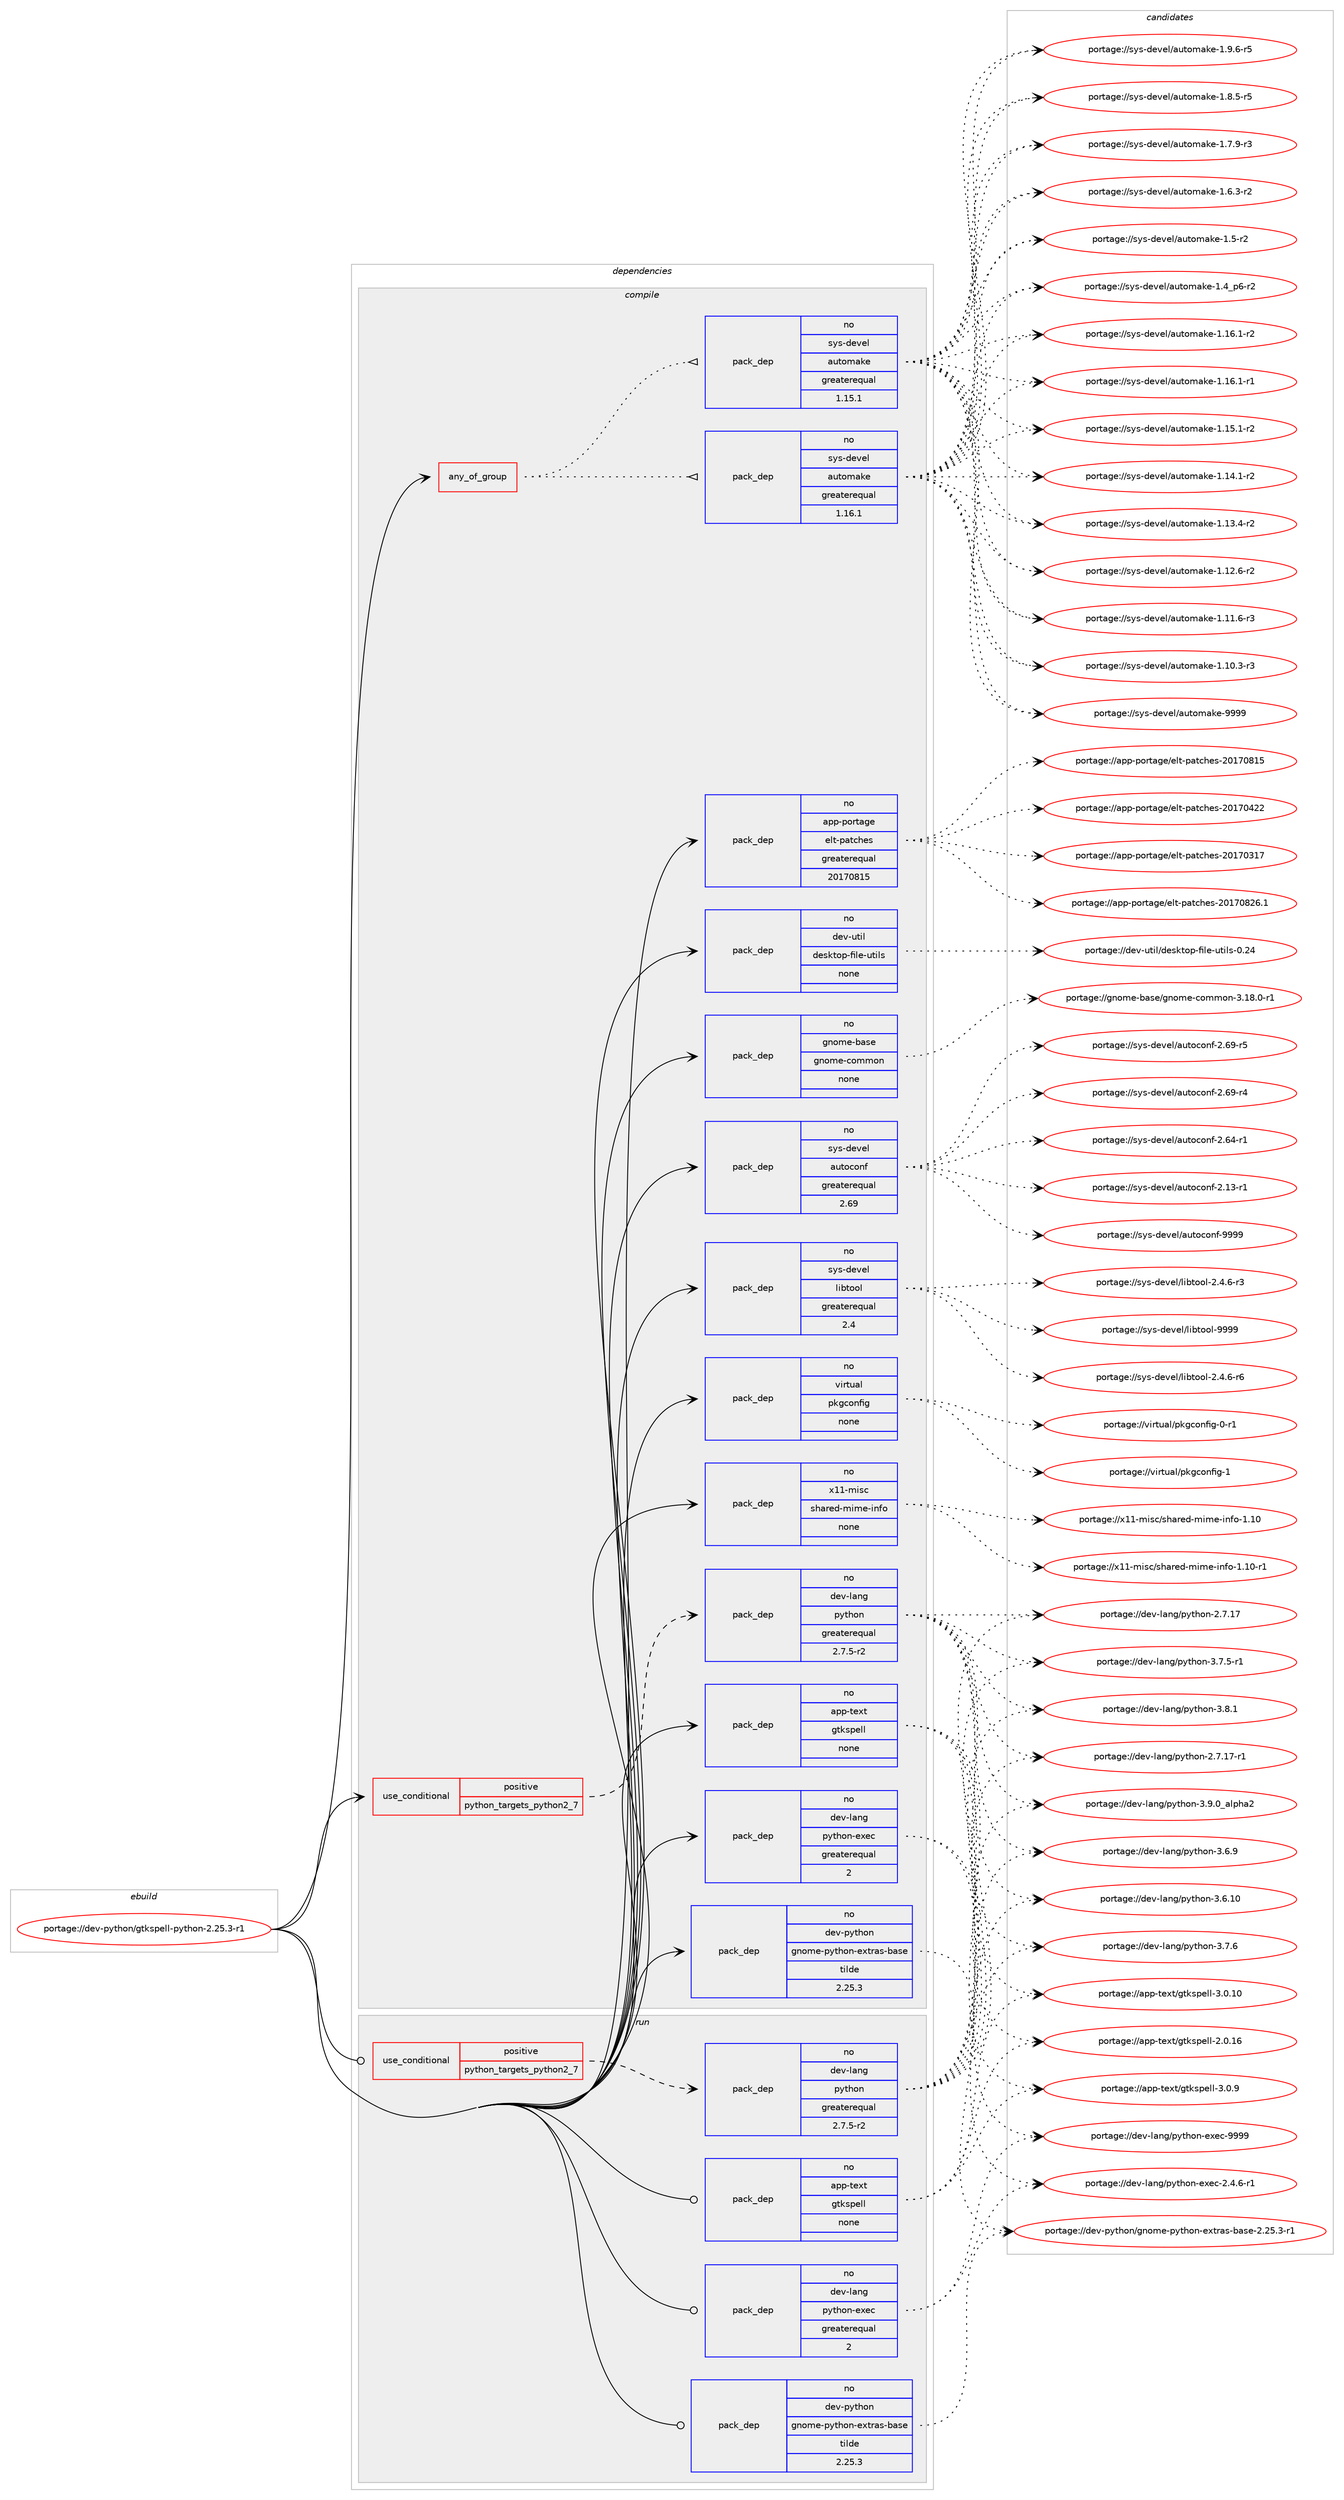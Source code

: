 digraph prolog {

# *************
# Graph options
# *************

newrank=true;
concentrate=true;
compound=true;
graph [rankdir=LR,fontname=Helvetica,fontsize=10,ranksep=1.5];#, ranksep=2.5, nodesep=0.2];
edge  [arrowhead=vee];
node  [fontname=Helvetica,fontsize=10];

# **********
# The ebuild
# **********

subgraph cluster_leftcol {
color=gray;
label=<<i>ebuild</i>>;
id [label="portage://dev-python/gtkspell-python-2.25.3-r1", color=red, width=4, href="../dev-python/gtkspell-python-2.25.3-r1.svg"];
}

# ****************
# The dependencies
# ****************

subgraph cluster_midcol {
color=gray;
label=<<i>dependencies</i>>;
subgraph cluster_compile {
fillcolor="#eeeeee";
style=filled;
label=<<i>compile</i>>;
subgraph any4770 {
dependency457393 [label=<<TABLE BORDER="0" CELLBORDER="1" CELLSPACING="0" CELLPADDING="4"><TR><TD CELLPADDING="10">any_of_group</TD></TR></TABLE>>, shape=none, color=red];subgraph pack337380 {
dependency457394 [label=<<TABLE BORDER="0" CELLBORDER="1" CELLSPACING="0" CELLPADDING="4" WIDTH="220"><TR><TD ROWSPAN="6" CELLPADDING="30">pack_dep</TD></TR><TR><TD WIDTH="110">no</TD></TR><TR><TD>sys-devel</TD></TR><TR><TD>automake</TD></TR><TR><TD>greaterequal</TD></TR><TR><TD>1.16.1</TD></TR></TABLE>>, shape=none, color=blue];
}
dependency457393:e -> dependency457394:w [weight=20,style="dotted",arrowhead="oinv"];
subgraph pack337381 {
dependency457395 [label=<<TABLE BORDER="0" CELLBORDER="1" CELLSPACING="0" CELLPADDING="4" WIDTH="220"><TR><TD ROWSPAN="6" CELLPADDING="30">pack_dep</TD></TR><TR><TD WIDTH="110">no</TD></TR><TR><TD>sys-devel</TD></TR><TR><TD>automake</TD></TR><TR><TD>greaterequal</TD></TR><TR><TD>1.15.1</TD></TR></TABLE>>, shape=none, color=blue];
}
dependency457393:e -> dependency457395:w [weight=20,style="dotted",arrowhead="oinv"];
}
id:e -> dependency457393:w [weight=20,style="solid",arrowhead="vee"];
subgraph cond115030 {
dependency457396 [label=<<TABLE BORDER="0" CELLBORDER="1" CELLSPACING="0" CELLPADDING="4"><TR><TD ROWSPAN="3" CELLPADDING="10">use_conditional</TD></TR><TR><TD>positive</TD></TR><TR><TD>python_targets_python2_7</TD></TR></TABLE>>, shape=none, color=red];
subgraph pack337382 {
dependency457397 [label=<<TABLE BORDER="0" CELLBORDER="1" CELLSPACING="0" CELLPADDING="4" WIDTH="220"><TR><TD ROWSPAN="6" CELLPADDING="30">pack_dep</TD></TR><TR><TD WIDTH="110">no</TD></TR><TR><TD>dev-lang</TD></TR><TR><TD>python</TD></TR><TR><TD>greaterequal</TD></TR><TR><TD>2.7.5-r2</TD></TR></TABLE>>, shape=none, color=blue];
}
dependency457396:e -> dependency457397:w [weight=20,style="dashed",arrowhead="vee"];
}
id:e -> dependency457396:w [weight=20,style="solid",arrowhead="vee"];
subgraph pack337383 {
dependency457398 [label=<<TABLE BORDER="0" CELLBORDER="1" CELLSPACING="0" CELLPADDING="4" WIDTH="220"><TR><TD ROWSPAN="6" CELLPADDING="30">pack_dep</TD></TR><TR><TD WIDTH="110">no</TD></TR><TR><TD>app-portage</TD></TR><TR><TD>elt-patches</TD></TR><TR><TD>greaterequal</TD></TR><TR><TD>20170815</TD></TR></TABLE>>, shape=none, color=blue];
}
id:e -> dependency457398:w [weight=20,style="solid",arrowhead="vee"];
subgraph pack337384 {
dependency457399 [label=<<TABLE BORDER="0" CELLBORDER="1" CELLSPACING="0" CELLPADDING="4" WIDTH="220"><TR><TD ROWSPAN="6" CELLPADDING="30">pack_dep</TD></TR><TR><TD WIDTH="110">no</TD></TR><TR><TD>app-text</TD></TR><TR><TD>gtkspell</TD></TR><TR><TD>none</TD></TR><TR><TD></TD></TR></TABLE>>, shape=none, color=blue];
}
id:e -> dependency457399:w [weight=20,style="solid",arrowhead="vee"];
subgraph pack337385 {
dependency457400 [label=<<TABLE BORDER="0" CELLBORDER="1" CELLSPACING="0" CELLPADDING="4" WIDTH="220"><TR><TD ROWSPAN="6" CELLPADDING="30">pack_dep</TD></TR><TR><TD WIDTH="110">no</TD></TR><TR><TD>dev-lang</TD></TR><TR><TD>python-exec</TD></TR><TR><TD>greaterequal</TD></TR><TR><TD>2</TD></TR></TABLE>>, shape=none, color=blue];
}
id:e -> dependency457400:w [weight=20,style="solid",arrowhead="vee"];
subgraph pack337386 {
dependency457401 [label=<<TABLE BORDER="0" CELLBORDER="1" CELLSPACING="0" CELLPADDING="4" WIDTH="220"><TR><TD ROWSPAN="6" CELLPADDING="30">pack_dep</TD></TR><TR><TD WIDTH="110">no</TD></TR><TR><TD>dev-python</TD></TR><TR><TD>gnome-python-extras-base</TD></TR><TR><TD>tilde</TD></TR><TR><TD>2.25.3</TD></TR></TABLE>>, shape=none, color=blue];
}
id:e -> dependency457401:w [weight=20,style="solid",arrowhead="vee"];
subgraph pack337387 {
dependency457402 [label=<<TABLE BORDER="0" CELLBORDER="1" CELLSPACING="0" CELLPADDING="4" WIDTH="220"><TR><TD ROWSPAN="6" CELLPADDING="30">pack_dep</TD></TR><TR><TD WIDTH="110">no</TD></TR><TR><TD>dev-util</TD></TR><TR><TD>desktop-file-utils</TD></TR><TR><TD>none</TD></TR><TR><TD></TD></TR></TABLE>>, shape=none, color=blue];
}
id:e -> dependency457402:w [weight=20,style="solid",arrowhead="vee"];
subgraph pack337388 {
dependency457403 [label=<<TABLE BORDER="0" CELLBORDER="1" CELLSPACING="0" CELLPADDING="4" WIDTH="220"><TR><TD ROWSPAN="6" CELLPADDING="30">pack_dep</TD></TR><TR><TD WIDTH="110">no</TD></TR><TR><TD>gnome-base</TD></TR><TR><TD>gnome-common</TD></TR><TR><TD>none</TD></TR><TR><TD></TD></TR></TABLE>>, shape=none, color=blue];
}
id:e -> dependency457403:w [weight=20,style="solid",arrowhead="vee"];
subgraph pack337389 {
dependency457404 [label=<<TABLE BORDER="0" CELLBORDER="1" CELLSPACING="0" CELLPADDING="4" WIDTH="220"><TR><TD ROWSPAN="6" CELLPADDING="30">pack_dep</TD></TR><TR><TD WIDTH="110">no</TD></TR><TR><TD>sys-devel</TD></TR><TR><TD>autoconf</TD></TR><TR><TD>greaterequal</TD></TR><TR><TD>2.69</TD></TR></TABLE>>, shape=none, color=blue];
}
id:e -> dependency457404:w [weight=20,style="solid",arrowhead="vee"];
subgraph pack337390 {
dependency457405 [label=<<TABLE BORDER="0" CELLBORDER="1" CELLSPACING="0" CELLPADDING="4" WIDTH="220"><TR><TD ROWSPAN="6" CELLPADDING="30">pack_dep</TD></TR><TR><TD WIDTH="110">no</TD></TR><TR><TD>sys-devel</TD></TR><TR><TD>libtool</TD></TR><TR><TD>greaterequal</TD></TR><TR><TD>2.4</TD></TR></TABLE>>, shape=none, color=blue];
}
id:e -> dependency457405:w [weight=20,style="solid",arrowhead="vee"];
subgraph pack337391 {
dependency457406 [label=<<TABLE BORDER="0" CELLBORDER="1" CELLSPACING="0" CELLPADDING="4" WIDTH="220"><TR><TD ROWSPAN="6" CELLPADDING="30">pack_dep</TD></TR><TR><TD WIDTH="110">no</TD></TR><TR><TD>virtual</TD></TR><TR><TD>pkgconfig</TD></TR><TR><TD>none</TD></TR><TR><TD></TD></TR></TABLE>>, shape=none, color=blue];
}
id:e -> dependency457406:w [weight=20,style="solid",arrowhead="vee"];
subgraph pack337392 {
dependency457407 [label=<<TABLE BORDER="0" CELLBORDER="1" CELLSPACING="0" CELLPADDING="4" WIDTH="220"><TR><TD ROWSPAN="6" CELLPADDING="30">pack_dep</TD></TR><TR><TD WIDTH="110">no</TD></TR><TR><TD>x11-misc</TD></TR><TR><TD>shared-mime-info</TD></TR><TR><TD>none</TD></TR><TR><TD></TD></TR></TABLE>>, shape=none, color=blue];
}
id:e -> dependency457407:w [weight=20,style="solid",arrowhead="vee"];
}
subgraph cluster_compileandrun {
fillcolor="#eeeeee";
style=filled;
label=<<i>compile and run</i>>;
}
subgraph cluster_run {
fillcolor="#eeeeee";
style=filled;
label=<<i>run</i>>;
subgraph cond115031 {
dependency457408 [label=<<TABLE BORDER="0" CELLBORDER="1" CELLSPACING="0" CELLPADDING="4"><TR><TD ROWSPAN="3" CELLPADDING="10">use_conditional</TD></TR><TR><TD>positive</TD></TR><TR><TD>python_targets_python2_7</TD></TR></TABLE>>, shape=none, color=red];
subgraph pack337393 {
dependency457409 [label=<<TABLE BORDER="0" CELLBORDER="1" CELLSPACING="0" CELLPADDING="4" WIDTH="220"><TR><TD ROWSPAN="6" CELLPADDING="30">pack_dep</TD></TR><TR><TD WIDTH="110">no</TD></TR><TR><TD>dev-lang</TD></TR><TR><TD>python</TD></TR><TR><TD>greaterequal</TD></TR><TR><TD>2.7.5-r2</TD></TR></TABLE>>, shape=none, color=blue];
}
dependency457408:e -> dependency457409:w [weight=20,style="dashed",arrowhead="vee"];
}
id:e -> dependency457408:w [weight=20,style="solid",arrowhead="odot"];
subgraph pack337394 {
dependency457410 [label=<<TABLE BORDER="0" CELLBORDER="1" CELLSPACING="0" CELLPADDING="4" WIDTH="220"><TR><TD ROWSPAN="6" CELLPADDING="30">pack_dep</TD></TR><TR><TD WIDTH="110">no</TD></TR><TR><TD>app-text</TD></TR><TR><TD>gtkspell</TD></TR><TR><TD>none</TD></TR><TR><TD></TD></TR></TABLE>>, shape=none, color=blue];
}
id:e -> dependency457410:w [weight=20,style="solid",arrowhead="odot"];
subgraph pack337395 {
dependency457411 [label=<<TABLE BORDER="0" CELLBORDER="1" CELLSPACING="0" CELLPADDING="4" WIDTH="220"><TR><TD ROWSPAN="6" CELLPADDING="30">pack_dep</TD></TR><TR><TD WIDTH="110">no</TD></TR><TR><TD>dev-lang</TD></TR><TR><TD>python-exec</TD></TR><TR><TD>greaterequal</TD></TR><TR><TD>2</TD></TR></TABLE>>, shape=none, color=blue];
}
id:e -> dependency457411:w [weight=20,style="solid",arrowhead="odot"];
subgraph pack337396 {
dependency457412 [label=<<TABLE BORDER="0" CELLBORDER="1" CELLSPACING="0" CELLPADDING="4" WIDTH="220"><TR><TD ROWSPAN="6" CELLPADDING="30">pack_dep</TD></TR><TR><TD WIDTH="110">no</TD></TR><TR><TD>dev-python</TD></TR><TR><TD>gnome-python-extras-base</TD></TR><TR><TD>tilde</TD></TR><TR><TD>2.25.3</TD></TR></TABLE>>, shape=none, color=blue];
}
id:e -> dependency457412:w [weight=20,style="solid",arrowhead="odot"];
}
}

# **************
# The candidates
# **************

subgraph cluster_choices {
rank=same;
color=gray;
label=<<i>candidates</i>>;

subgraph choice337380 {
color=black;
nodesep=1;
choice115121115451001011181011084797117116111109971071014557575757 [label="portage://sys-devel/automake-9999", color=red, width=4,href="../sys-devel/automake-9999.svg"];
choice115121115451001011181011084797117116111109971071014549465746544511453 [label="portage://sys-devel/automake-1.9.6-r5", color=red, width=4,href="../sys-devel/automake-1.9.6-r5.svg"];
choice115121115451001011181011084797117116111109971071014549465646534511453 [label="portage://sys-devel/automake-1.8.5-r5", color=red, width=4,href="../sys-devel/automake-1.8.5-r5.svg"];
choice115121115451001011181011084797117116111109971071014549465546574511451 [label="portage://sys-devel/automake-1.7.9-r3", color=red, width=4,href="../sys-devel/automake-1.7.9-r3.svg"];
choice115121115451001011181011084797117116111109971071014549465446514511450 [label="portage://sys-devel/automake-1.6.3-r2", color=red, width=4,href="../sys-devel/automake-1.6.3-r2.svg"];
choice11512111545100101118101108479711711611110997107101454946534511450 [label="portage://sys-devel/automake-1.5-r2", color=red, width=4,href="../sys-devel/automake-1.5-r2.svg"];
choice115121115451001011181011084797117116111109971071014549465295112544511450 [label="portage://sys-devel/automake-1.4_p6-r2", color=red, width=4,href="../sys-devel/automake-1.4_p6-r2.svg"];
choice11512111545100101118101108479711711611110997107101454946495446494511450 [label="portage://sys-devel/automake-1.16.1-r2", color=red, width=4,href="../sys-devel/automake-1.16.1-r2.svg"];
choice11512111545100101118101108479711711611110997107101454946495446494511449 [label="portage://sys-devel/automake-1.16.1-r1", color=red, width=4,href="../sys-devel/automake-1.16.1-r1.svg"];
choice11512111545100101118101108479711711611110997107101454946495346494511450 [label="portage://sys-devel/automake-1.15.1-r2", color=red, width=4,href="../sys-devel/automake-1.15.1-r2.svg"];
choice11512111545100101118101108479711711611110997107101454946495246494511450 [label="portage://sys-devel/automake-1.14.1-r2", color=red, width=4,href="../sys-devel/automake-1.14.1-r2.svg"];
choice11512111545100101118101108479711711611110997107101454946495146524511450 [label="portage://sys-devel/automake-1.13.4-r2", color=red, width=4,href="../sys-devel/automake-1.13.4-r2.svg"];
choice11512111545100101118101108479711711611110997107101454946495046544511450 [label="portage://sys-devel/automake-1.12.6-r2", color=red, width=4,href="../sys-devel/automake-1.12.6-r2.svg"];
choice11512111545100101118101108479711711611110997107101454946494946544511451 [label="portage://sys-devel/automake-1.11.6-r3", color=red, width=4,href="../sys-devel/automake-1.11.6-r3.svg"];
choice11512111545100101118101108479711711611110997107101454946494846514511451 [label="portage://sys-devel/automake-1.10.3-r3", color=red, width=4,href="../sys-devel/automake-1.10.3-r3.svg"];
dependency457394:e -> choice115121115451001011181011084797117116111109971071014557575757:w [style=dotted,weight="100"];
dependency457394:e -> choice115121115451001011181011084797117116111109971071014549465746544511453:w [style=dotted,weight="100"];
dependency457394:e -> choice115121115451001011181011084797117116111109971071014549465646534511453:w [style=dotted,weight="100"];
dependency457394:e -> choice115121115451001011181011084797117116111109971071014549465546574511451:w [style=dotted,weight="100"];
dependency457394:e -> choice115121115451001011181011084797117116111109971071014549465446514511450:w [style=dotted,weight="100"];
dependency457394:e -> choice11512111545100101118101108479711711611110997107101454946534511450:w [style=dotted,weight="100"];
dependency457394:e -> choice115121115451001011181011084797117116111109971071014549465295112544511450:w [style=dotted,weight="100"];
dependency457394:e -> choice11512111545100101118101108479711711611110997107101454946495446494511450:w [style=dotted,weight="100"];
dependency457394:e -> choice11512111545100101118101108479711711611110997107101454946495446494511449:w [style=dotted,weight="100"];
dependency457394:e -> choice11512111545100101118101108479711711611110997107101454946495346494511450:w [style=dotted,weight="100"];
dependency457394:e -> choice11512111545100101118101108479711711611110997107101454946495246494511450:w [style=dotted,weight="100"];
dependency457394:e -> choice11512111545100101118101108479711711611110997107101454946495146524511450:w [style=dotted,weight="100"];
dependency457394:e -> choice11512111545100101118101108479711711611110997107101454946495046544511450:w [style=dotted,weight="100"];
dependency457394:e -> choice11512111545100101118101108479711711611110997107101454946494946544511451:w [style=dotted,weight="100"];
dependency457394:e -> choice11512111545100101118101108479711711611110997107101454946494846514511451:w [style=dotted,weight="100"];
}
subgraph choice337381 {
color=black;
nodesep=1;
choice115121115451001011181011084797117116111109971071014557575757 [label="portage://sys-devel/automake-9999", color=red, width=4,href="../sys-devel/automake-9999.svg"];
choice115121115451001011181011084797117116111109971071014549465746544511453 [label="portage://sys-devel/automake-1.9.6-r5", color=red, width=4,href="../sys-devel/automake-1.9.6-r5.svg"];
choice115121115451001011181011084797117116111109971071014549465646534511453 [label="portage://sys-devel/automake-1.8.5-r5", color=red, width=4,href="../sys-devel/automake-1.8.5-r5.svg"];
choice115121115451001011181011084797117116111109971071014549465546574511451 [label="portage://sys-devel/automake-1.7.9-r3", color=red, width=4,href="../sys-devel/automake-1.7.9-r3.svg"];
choice115121115451001011181011084797117116111109971071014549465446514511450 [label="portage://sys-devel/automake-1.6.3-r2", color=red, width=4,href="../sys-devel/automake-1.6.3-r2.svg"];
choice11512111545100101118101108479711711611110997107101454946534511450 [label="portage://sys-devel/automake-1.5-r2", color=red, width=4,href="../sys-devel/automake-1.5-r2.svg"];
choice115121115451001011181011084797117116111109971071014549465295112544511450 [label="portage://sys-devel/automake-1.4_p6-r2", color=red, width=4,href="../sys-devel/automake-1.4_p6-r2.svg"];
choice11512111545100101118101108479711711611110997107101454946495446494511450 [label="portage://sys-devel/automake-1.16.1-r2", color=red, width=4,href="../sys-devel/automake-1.16.1-r2.svg"];
choice11512111545100101118101108479711711611110997107101454946495446494511449 [label="portage://sys-devel/automake-1.16.1-r1", color=red, width=4,href="../sys-devel/automake-1.16.1-r1.svg"];
choice11512111545100101118101108479711711611110997107101454946495346494511450 [label="portage://sys-devel/automake-1.15.1-r2", color=red, width=4,href="../sys-devel/automake-1.15.1-r2.svg"];
choice11512111545100101118101108479711711611110997107101454946495246494511450 [label="portage://sys-devel/automake-1.14.1-r2", color=red, width=4,href="../sys-devel/automake-1.14.1-r2.svg"];
choice11512111545100101118101108479711711611110997107101454946495146524511450 [label="portage://sys-devel/automake-1.13.4-r2", color=red, width=4,href="../sys-devel/automake-1.13.4-r2.svg"];
choice11512111545100101118101108479711711611110997107101454946495046544511450 [label="portage://sys-devel/automake-1.12.6-r2", color=red, width=4,href="../sys-devel/automake-1.12.6-r2.svg"];
choice11512111545100101118101108479711711611110997107101454946494946544511451 [label="portage://sys-devel/automake-1.11.6-r3", color=red, width=4,href="../sys-devel/automake-1.11.6-r3.svg"];
choice11512111545100101118101108479711711611110997107101454946494846514511451 [label="portage://sys-devel/automake-1.10.3-r3", color=red, width=4,href="../sys-devel/automake-1.10.3-r3.svg"];
dependency457395:e -> choice115121115451001011181011084797117116111109971071014557575757:w [style=dotted,weight="100"];
dependency457395:e -> choice115121115451001011181011084797117116111109971071014549465746544511453:w [style=dotted,weight="100"];
dependency457395:e -> choice115121115451001011181011084797117116111109971071014549465646534511453:w [style=dotted,weight="100"];
dependency457395:e -> choice115121115451001011181011084797117116111109971071014549465546574511451:w [style=dotted,weight="100"];
dependency457395:e -> choice115121115451001011181011084797117116111109971071014549465446514511450:w [style=dotted,weight="100"];
dependency457395:e -> choice11512111545100101118101108479711711611110997107101454946534511450:w [style=dotted,weight="100"];
dependency457395:e -> choice115121115451001011181011084797117116111109971071014549465295112544511450:w [style=dotted,weight="100"];
dependency457395:e -> choice11512111545100101118101108479711711611110997107101454946495446494511450:w [style=dotted,weight="100"];
dependency457395:e -> choice11512111545100101118101108479711711611110997107101454946495446494511449:w [style=dotted,weight="100"];
dependency457395:e -> choice11512111545100101118101108479711711611110997107101454946495346494511450:w [style=dotted,weight="100"];
dependency457395:e -> choice11512111545100101118101108479711711611110997107101454946495246494511450:w [style=dotted,weight="100"];
dependency457395:e -> choice11512111545100101118101108479711711611110997107101454946495146524511450:w [style=dotted,weight="100"];
dependency457395:e -> choice11512111545100101118101108479711711611110997107101454946495046544511450:w [style=dotted,weight="100"];
dependency457395:e -> choice11512111545100101118101108479711711611110997107101454946494946544511451:w [style=dotted,weight="100"];
dependency457395:e -> choice11512111545100101118101108479711711611110997107101454946494846514511451:w [style=dotted,weight="100"];
}
subgraph choice337382 {
color=black;
nodesep=1;
choice10010111845108971101034711212111610411111045514657464895971081121049750 [label="portage://dev-lang/python-3.9.0_alpha2", color=red, width=4,href="../dev-lang/python-3.9.0_alpha2.svg"];
choice100101118451089711010347112121116104111110455146564649 [label="portage://dev-lang/python-3.8.1", color=red, width=4,href="../dev-lang/python-3.8.1.svg"];
choice100101118451089711010347112121116104111110455146554654 [label="portage://dev-lang/python-3.7.6", color=red, width=4,href="../dev-lang/python-3.7.6.svg"];
choice1001011184510897110103471121211161041111104551465546534511449 [label="portage://dev-lang/python-3.7.5-r1", color=red, width=4,href="../dev-lang/python-3.7.5-r1.svg"];
choice100101118451089711010347112121116104111110455146544657 [label="portage://dev-lang/python-3.6.9", color=red, width=4,href="../dev-lang/python-3.6.9.svg"];
choice10010111845108971101034711212111610411111045514654464948 [label="portage://dev-lang/python-3.6.10", color=red, width=4,href="../dev-lang/python-3.6.10.svg"];
choice100101118451089711010347112121116104111110455046554649554511449 [label="portage://dev-lang/python-2.7.17-r1", color=red, width=4,href="../dev-lang/python-2.7.17-r1.svg"];
choice10010111845108971101034711212111610411111045504655464955 [label="portage://dev-lang/python-2.7.17", color=red, width=4,href="../dev-lang/python-2.7.17.svg"];
dependency457397:e -> choice10010111845108971101034711212111610411111045514657464895971081121049750:w [style=dotted,weight="100"];
dependency457397:e -> choice100101118451089711010347112121116104111110455146564649:w [style=dotted,weight="100"];
dependency457397:e -> choice100101118451089711010347112121116104111110455146554654:w [style=dotted,weight="100"];
dependency457397:e -> choice1001011184510897110103471121211161041111104551465546534511449:w [style=dotted,weight="100"];
dependency457397:e -> choice100101118451089711010347112121116104111110455146544657:w [style=dotted,weight="100"];
dependency457397:e -> choice10010111845108971101034711212111610411111045514654464948:w [style=dotted,weight="100"];
dependency457397:e -> choice100101118451089711010347112121116104111110455046554649554511449:w [style=dotted,weight="100"];
dependency457397:e -> choice10010111845108971101034711212111610411111045504655464955:w [style=dotted,weight="100"];
}
subgraph choice337383 {
color=black;
nodesep=1;
choice971121124511211111411697103101471011081164511297116991041011154550484955485650544649 [label="portage://app-portage/elt-patches-20170826.1", color=red, width=4,href="../app-portage/elt-patches-20170826.1.svg"];
choice97112112451121111141169710310147101108116451129711699104101115455048495548564953 [label="portage://app-portage/elt-patches-20170815", color=red, width=4,href="../app-portage/elt-patches-20170815.svg"];
choice97112112451121111141169710310147101108116451129711699104101115455048495548525050 [label="portage://app-portage/elt-patches-20170422", color=red, width=4,href="../app-portage/elt-patches-20170422.svg"];
choice97112112451121111141169710310147101108116451129711699104101115455048495548514955 [label="portage://app-portage/elt-patches-20170317", color=red, width=4,href="../app-portage/elt-patches-20170317.svg"];
dependency457398:e -> choice971121124511211111411697103101471011081164511297116991041011154550484955485650544649:w [style=dotted,weight="100"];
dependency457398:e -> choice97112112451121111141169710310147101108116451129711699104101115455048495548564953:w [style=dotted,weight="100"];
dependency457398:e -> choice97112112451121111141169710310147101108116451129711699104101115455048495548525050:w [style=dotted,weight="100"];
dependency457398:e -> choice97112112451121111141169710310147101108116451129711699104101115455048495548514955:w [style=dotted,weight="100"];
}
subgraph choice337384 {
color=black;
nodesep=1;
choice971121124511610112011647103116107115112101108108455146484657 [label="portage://app-text/gtkspell-3.0.9", color=red, width=4,href="../app-text/gtkspell-3.0.9.svg"];
choice97112112451161011201164710311610711511210110810845514648464948 [label="portage://app-text/gtkspell-3.0.10", color=red, width=4,href="../app-text/gtkspell-3.0.10.svg"];
choice97112112451161011201164710311610711511210110810845504648464954 [label="portage://app-text/gtkspell-2.0.16", color=red, width=4,href="../app-text/gtkspell-2.0.16.svg"];
dependency457399:e -> choice971121124511610112011647103116107115112101108108455146484657:w [style=dotted,weight="100"];
dependency457399:e -> choice97112112451161011201164710311610711511210110810845514648464948:w [style=dotted,weight="100"];
dependency457399:e -> choice97112112451161011201164710311610711511210110810845504648464954:w [style=dotted,weight="100"];
}
subgraph choice337385 {
color=black;
nodesep=1;
choice10010111845108971101034711212111610411111045101120101994557575757 [label="portage://dev-lang/python-exec-9999", color=red, width=4,href="../dev-lang/python-exec-9999.svg"];
choice10010111845108971101034711212111610411111045101120101994550465246544511449 [label="portage://dev-lang/python-exec-2.4.6-r1", color=red, width=4,href="../dev-lang/python-exec-2.4.6-r1.svg"];
dependency457400:e -> choice10010111845108971101034711212111610411111045101120101994557575757:w [style=dotted,weight="100"];
dependency457400:e -> choice10010111845108971101034711212111610411111045101120101994550465246544511449:w [style=dotted,weight="100"];
}
subgraph choice337386 {
color=black;
nodesep=1;
choice1001011184511212111610411111047103110111109101451121211161041111104510112011611497115459897115101455046505346514511449 [label="portage://dev-python/gnome-python-extras-base-2.25.3-r1", color=red, width=4,href="../dev-python/gnome-python-extras-base-2.25.3-r1.svg"];
dependency457401:e -> choice1001011184511212111610411111047103110111109101451121211161041111104510112011611497115459897115101455046505346514511449:w [style=dotted,weight="100"];
}
subgraph choice337387 {
color=black;
nodesep=1;
choice100101118451171161051084710010111510711611111245102105108101451171161051081154548465052 [label="portage://dev-util/desktop-file-utils-0.24", color=red, width=4,href="../dev-util/desktop-file-utils-0.24.svg"];
dependency457402:e -> choice100101118451171161051084710010111510711611111245102105108101451171161051081154548465052:w [style=dotted,weight="100"];
}
subgraph choice337388 {
color=black;
nodesep=1;
choice103110111109101459897115101471031101111091014599111109109111110455146495646484511449 [label="portage://gnome-base/gnome-common-3.18.0-r1", color=red, width=4,href="../gnome-base/gnome-common-3.18.0-r1.svg"];
dependency457403:e -> choice103110111109101459897115101471031101111091014599111109109111110455146495646484511449:w [style=dotted,weight="100"];
}
subgraph choice337389 {
color=black;
nodesep=1;
choice115121115451001011181011084797117116111991111101024557575757 [label="portage://sys-devel/autoconf-9999", color=red, width=4,href="../sys-devel/autoconf-9999.svg"];
choice1151211154510010111810110847971171161119911111010245504654574511453 [label="portage://sys-devel/autoconf-2.69-r5", color=red, width=4,href="../sys-devel/autoconf-2.69-r5.svg"];
choice1151211154510010111810110847971171161119911111010245504654574511452 [label="portage://sys-devel/autoconf-2.69-r4", color=red, width=4,href="../sys-devel/autoconf-2.69-r4.svg"];
choice1151211154510010111810110847971171161119911111010245504654524511449 [label="portage://sys-devel/autoconf-2.64-r1", color=red, width=4,href="../sys-devel/autoconf-2.64-r1.svg"];
choice1151211154510010111810110847971171161119911111010245504649514511449 [label="portage://sys-devel/autoconf-2.13-r1", color=red, width=4,href="../sys-devel/autoconf-2.13-r1.svg"];
dependency457404:e -> choice115121115451001011181011084797117116111991111101024557575757:w [style=dotted,weight="100"];
dependency457404:e -> choice1151211154510010111810110847971171161119911111010245504654574511453:w [style=dotted,weight="100"];
dependency457404:e -> choice1151211154510010111810110847971171161119911111010245504654574511452:w [style=dotted,weight="100"];
dependency457404:e -> choice1151211154510010111810110847971171161119911111010245504654524511449:w [style=dotted,weight="100"];
dependency457404:e -> choice1151211154510010111810110847971171161119911111010245504649514511449:w [style=dotted,weight="100"];
}
subgraph choice337390 {
color=black;
nodesep=1;
choice1151211154510010111810110847108105981161111111084557575757 [label="portage://sys-devel/libtool-9999", color=red, width=4,href="../sys-devel/libtool-9999.svg"];
choice1151211154510010111810110847108105981161111111084550465246544511454 [label="portage://sys-devel/libtool-2.4.6-r6", color=red, width=4,href="../sys-devel/libtool-2.4.6-r6.svg"];
choice1151211154510010111810110847108105981161111111084550465246544511451 [label="portage://sys-devel/libtool-2.4.6-r3", color=red, width=4,href="../sys-devel/libtool-2.4.6-r3.svg"];
dependency457405:e -> choice1151211154510010111810110847108105981161111111084557575757:w [style=dotted,weight="100"];
dependency457405:e -> choice1151211154510010111810110847108105981161111111084550465246544511454:w [style=dotted,weight="100"];
dependency457405:e -> choice1151211154510010111810110847108105981161111111084550465246544511451:w [style=dotted,weight="100"];
}
subgraph choice337391 {
color=black;
nodesep=1;
choice1181051141161179710847112107103991111101021051034549 [label="portage://virtual/pkgconfig-1", color=red, width=4,href="../virtual/pkgconfig-1.svg"];
choice11810511411611797108471121071039911111010210510345484511449 [label="portage://virtual/pkgconfig-0-r1", color=red, width=4,href="../virtual/pkgconfig-0-r1.svg"];
dependency457406:e -> choice1181051141161179710847112107103991111101021051034549:w [style=dotted,weight="100"];
dependency457406:e -> choice11810511411611797108471121071039911111010210510345484511449:w [style=dotted,weight="100"];
}
subgraph choice337392 {
color=black;
nodesep=1;
choice120494945109105115994711510497114101100451091051091014510511010211145494649484511449 [label="portage://x11-misc/shared-mime-info-1.10-r1", color=red, width=4,href="../x11-misc/shared-mime-info-1.10-r1.svg"];
choice12049494510910511599471151049711410110045109105109101451051101021114549464948 [label="portage://x11-misc/shared-mime-info-1.10", color=red, width=4,href="../x11-misc/shared-mime-info-1.10.svg"];
dependency457407:e -> choice120494945109105115994711510497114101100451091051091014510511010211145494649484511449:w [style=dotted,weight="100"];
dependency457407:e -> choice12049494510910511599471151049711410110045109105109101451051101021114549464948:w [style=dotted,weight="100"];
}
subgraph choice337393 {
color=black;
nodesep=1;
choice10010111845108971101034711212111610411111045514657464895971081121049750 [label="portage://dev-lang/python-3.9.0_alpha2", color=red, width=4,href="../dev-lang/python-3.9.0_alpha2.svg"];
choice100101118451089711010347112121116104111110455146564649 [label="portage://dev-lang/python-3.8.1", color=red, width=4,href="../dev-lang/python-3.8.1.svg"];
choice100101118451089711010347112121116104111110455146554654 [label="portage://dev-lang/python-3.7.6", color=red, width=4,href="../dev-lang/python-3.7.6.svg"];
choice1001011184510897110103471121211161041111104551465546534511449 [label="portage://dev-lang/python-3.7.5-r1", color=red, width=4,href="../dev-lang/python-3.7.5-r1.svg"];
choice100101118451089711010347112121116104111110455146544657 [label="portage://dev-lang/python-3.6.9", color=red, width=4,href="../dev-lang/python-3.6.9.svg"];
choice10010111845108971101034711212111610411111045514654464948 [label="portage://dev-lang/python-3.6.10", color=red, width=4,href="../dev-lang/python-3.6.10.svg"];
choice100101118451089711010347112121116104111110455046554649554511449 [label="portage://dev-lang/python-2.7.17-r1", color=red, width=4,href="../dev-lang/python-2.7.17-r1.svg"];
choice10010111845108971101034711212111610411111045504655464955 [label="portage://dev-lang/python-2.7.17", color=red, width=4,href="../dev-lang/python-2.7.17.svg"];
dependency457409:e -> choice10010111845108971101034711212111610411111045514657464895971081121049750:w [style=dotted,weight="100"];
dependency457409:e -> choice100101118451089711010347112121116104111110455146564649:w [style=dotted,weight="100"];
dependency457409:e -> choice100101118451089711010347112121116104111110455146554654:w [style=dotted,weight="100"];
dependency457409:e -> choice1001011184510897110103471121211161041111104551465546534511449:w [style=dotted,weight="100"];
dependency457409:e -> choice100101118451089711010347112121116104111110455146544657:w [style=dotted,weight="100"];
dependency457409:e -> choice10010111845108971101034711212111610411111045514654464948:w [style=dotted,weight="100"];
dependency457409:e -> choice100101118451089711010347112121116104111110455046554649554511449:w [style=dotted,weight="100"];
dependency457409:e -> choice10010111845108971101034711212111610411111045504655464955:w [style=dotted,weight="100"];
}
subgraph choice337394 {
color=black;
nodesep=1;
choice971121124511610112011647103116107115112101108108455146484657 [label="portage://app-text/gtkspell-3.0.9", color=red, width=4,href="../app-text/gtkspell-3.0.9.svg"];
choice97112112451161011201164710311610711511210110810845514648464948 [label="portage://app-text/gtkspell-3.0.10", color=red, width=4,href="../app-text/gtkspell-3.0.10.svg"];
choice97112112451161011201164710311610711511210110810845504648464954 [label="portage://app-text/gtkspell-2.0.16", color=red, width=4,href="../app-text/gtkspell-2.0.16.svg"];
dependency457410:e -> choice971121124511610112011647103116107115112101108108455146484657:w [style=dotted,weight="100"];
dependency457410:e -> choice97112112451161011201164710311610711511210110810845514648464948:w [style=dotted,weight="100"];
dependency457410:e -> choice97112112451161011201164710311610711511210110810845504648464954:w [style=dotted,weight="100"];
}
subgraph choice337395 {
color=black;
nodesep=1;
choice10010111845108971101034711212111610411111045101120101994557575757 [label="portage://dev-lang/python-exec-9999", color=red, width=4,href="../dev-lang/python-exec-9999.svg"];
choice10010111845108971101034711212111610411111045101120101994550465246544511449 [label="portage://dev-lang/python-exec-2.4.6-r1", color=red, width=4,href="../dev-lang/python-exec-2.4.6-r1.svg"];
dependency457411:e -> choice10010111845108971101034711212111610411111045101120101994557575757:w [style=dotted,weight="100"];
dependency457411:e -> choice10010111845108971101034711212111610411111045101120101994550465246544511449:w [style=dotted,weight="100"];
}
subgraph choice337396 {
color=black;
nodesep=1;
choice1001011184511212111610411111047103110111109101451121211161041111104510112011611497115459897115101455046505346514511449 [label="portage://dev-python/gnome-python-extras-base-2.25.3-r1", color=red, width=4,href="../dev-python/gnome-python-extras-base-2.25.3-r1.svg"];
dependency457412:e -> choice1001011184511212111610411111047103110111109101451121211161041111104510112011611497115459897115101455046505346514511449:w [style=dotted,weight="100"];
}
}

}
